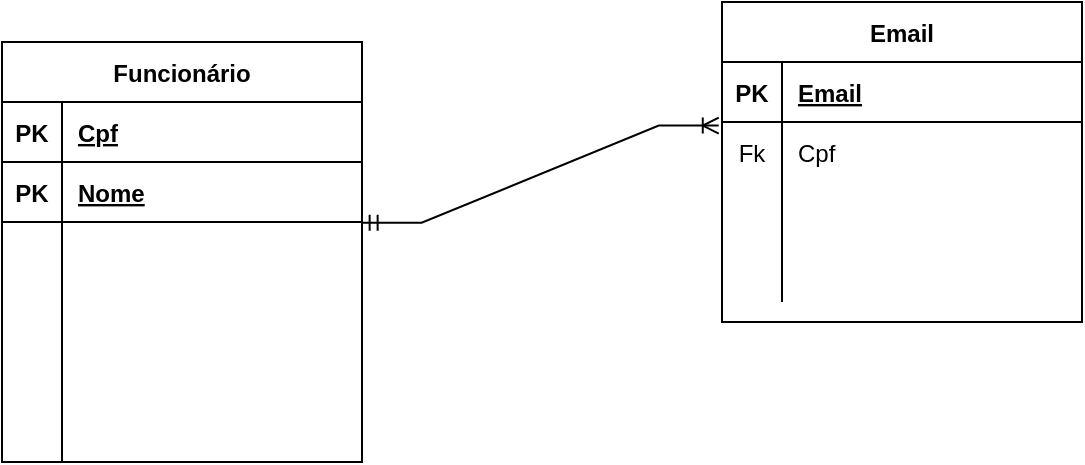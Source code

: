<mxfile version="20.3.0" type="device"><diagram id="R2lEEEUBdFMjLlhIrx00" name="Page-1"><mxGraphModel dx="414" dy="875" grid="1" gridSize="10" guides="1" tooltips="1" connect="1" arrows="1" fold="1" page="1" pageScale="1" pageWidth="850" pageHeight="1100" math="0" shadow="0" extFonts="Permanent Marker^https://fonts.googleapis.com/css?family=Permanent+Marker"><root><mxCell id="0"/><mxCell id="1" parent="0"/><mxCell id="pPhemSAyRKc0kjD0qH4Y-13" value="Funcionário" style="shape=table;startSize=30;container=1;collapsible=1;childLayout=tableLayout;fixedRows=1;rowLines=0;fontStyle=1;align=center;resizeLast=1;" vertex="1" parent="1"><mxGeometry x="280" y="60" width="180" height="210" as="geometry"><mxRectangle x="280" y="60" width="70" height="30" as="alternateBounds"/></mxGeometry></mxCell><mxCell id="pPhemSAyRKc0kjD0qH4Y-14" value="" style="shape=tableRow;horizontal=0;startSize=0;swimlaneHead=0;swimlaneBody=0;fillColor=none;collapsible=0;dropTarget=0;points=[[0,0.5],[1,0.5]];portConstraint=eastwest;top=0;left=0;right=0;bottom=1;" vertex="1" parent="pPhemSAyRKc0kjD0qH4Y-13"><mxGeometry y="30" width="180" height="30" as="geometry"/></mxCell><mxCell id="pPhemSAyRKc0kjD0qH4Y-15" value="PK" style="shape=partialRectangle;connectable=0;fillColor=none;top=0;left=0;bottom=0;right=0;fontStyle=1;overflow=hidden;" vertex="1" parent="pPhemSAyRKc0kjD0qH4Y-14"><mxGeometry width="30" height="30" as="geometry"><mxRectangle width="30" height="30" as="alternateBounds"/></mxGeometry></mxCell><mxCell id="pPhemSAyRKc0kjD0qH4Y-16" value="Cpf" style="shape=partialRectangle;connectable=0;fillColor=none;top=0;left=0;bottom=0;right=0;align=left;spacingLeft=6;fontStyle=5;overflow=hidden;" vertex="1" parent="pPhemSAyRKc0kjD0qH4Y-14"><mxGeometry x="30" width="150" height="30" as="geometry"><mxRectangle width="150" height="30" as="alternateBounds"/></mxGeometry></mxCell><mxCell id="pPhemSAyRKc0kjD0qH4Y-56" value="" style="shape=tableRow;horizontal=0;startSize=0;swimlaneHead=0;swimlaneBody=0;fillColor=none;collapsible=0;dropTarget=0;points=[[0,0.5],[1,0.5]];portConstraint=eastwest;top=0;left=0;right=0;bottom=1;" vertex="1" parent="pPhemSAyRKc0kjD0qH4Y-13"><mxGeometry y="60" width="180" height="30" as="geometry"/></mxCell><mxCell id="pPhemSAyRKc0kjD0qH4Y-57" value="PK" style="shape=partialRectangle;connectable=0;fillColor=none;top=0;left=0;bottom=0;right=0;fontStyle=1;overflow=hidden;" vertex="1" parent="pPhemSAyRKc0kjD0qH4Y-56"><mxGeometry width="30" height="30" as="geometry"><mxRectangle width="30" height="30" as="alternateBounds"/></mxGeometry></mxCell><mxCell id="pPhemSAyRKc0kjD0qH4Y-58" value="Nome" style="shape=partialRectangle;connectable=0;fillColor=none;top=0;left=0;bottom=0;right=0;align=left;spacingLeft=6;fontStyle=5;overflow=hidden;" vertex="1" parent="pPhemSAyRKc0kjD0qH4Y-56"><mxGeometry x="30" width="150" height="30" as="geometry"><mxRectangle width="150" height="30" as="alternateBounds"/></mxGeometry></mxCell><mxCell id="pPhemSAyRKc0kjD0qH4Y-17" value="" style="shape=tableRow;horizontal=0;startSize=0;swimlaneHead=0;swimlaneBody=0;fillColor=none;collapsible=0;dropTarget=0;points=[[0,0.5],[1,0.5]];portConstraint=eastwest;top=0;left=0;right=0;bottom=0;" vertex="1" parent="pPhemSAyRKc0kjD0qH4Y-13"><mxGeometry y="90" width="180" height="30" as="geometry"/></mxCell><mxCell id="pPhemSAyRKc0kjD0qH4Y-18" value="" style="shape=partialRectangle;connectable=0;fillColor=none;top=0;left=0;bottom=0;right=0;editable=1;overflow=hidden;" vertex="1" parent="pPhemSAyRKc0kjD0qH4Y-17"><mxGeometry width="30" height="30" as="geometry"><mxRectangle width="30" height="30" as="alternateBounds"/></mxGeometry></mxCell><mxCell id="pPhemSAyRKc0kjD0qH4Y-19" value="" style="shape=partialRectangle;connectable=0;fillColor=none;top=0;left=0;bottom=0;right=0;align=left;spacingLeft=6;overflow=hidden;" vertex="1" parent="pPhemSAyRKc0kjD0qH4Y-17"><mxGeometry x="30" width="150" height="30" as="geometry"><mxRectangle width="150" height="30" as="alternateBounds"/></mxGeometry></mxCell><mxCell id="pPhemSAyRKc0kjD0qH4Y-20" value="" style="shape=tableRow;horizontal=0;startSize=0;swimlaneHead=0;swimlaneBody=0;fillColor=none;collapsible=0;dropTarget=0;points=[[0,0.5],[1,0.5]];portConstraint=eastwest;top=0;left=0;right=0;bottom=0;" vertex="1" parent="pPhemSAyRKc0kjD0qH4Y-13"><mxGeometry y="120" width="180" height="30" as="geometry"/></mxCell><mxCell id="pPhemSAyRKc0kjD0qH4Y-21" value="" style="shape=partialRectangle;connectable=0;fillColor=none;top=0;left=0;bottom=0;right=0;editable=1;overflow=hidden;" vertex="1" parent="pPhemSAyRKc0kjD0qH4Y-20"><mxGeometry width="30" height="30" as="geometry"><mxRectangle width="30" height="30" as="alternateBounds"/></mxGeometry></mxCell><mxCell id="pPhemSAyRKc0kjD0qH4Y-22" value="" style="shape=partialRectangle;connectable=0;fillColor=none;top=0;left=0;bottom=0;right=0;align=left;spacingLeft=6;overflow=hidden;" vertex="1" parent="pPhemSAyRKc0kjD0qH4Y-20"><mxGeometry x="30" width="150" height="30" as="geometry"><mxRectangle width="150" height="30" as="alternateBounds"/></mxGeometry></mxCell><mxCell id="pPhemSAyRKc0kjD0qH4Y-23" value="" style="shape=tableRow;horizontal=0;startSize=0;swimlaneHead=0;swimlaneBody=0;fillColor=none;collapsible=0;dropTarget=0;points=[[0,0.5],[1,0.5]];portConstraint=eastwest;top=0;left=0;right=0;bottom=0;" vertex="1" parent="pPhemSAyRKc0kjD0qH4Y-13"><mxGeometry y="150" width="180" height="20" as="geometry"/></mxCell><mxCell id="pPhemSAyRKc0kjD0qH4Y-24" value="" style="shape=partialRectangle;connectable=0;fillColor=none;top=0;left=0;bottom=0;right=0;editable=1;overflow=hidden;strokeWidth=1;" vertex="1" parent="pPhemSAyRKc0kjD0qH4Y-23"><mxGeometry width="30" height="20" as="geometry"><mxRectangle width="30" height="20" as="alternateBounds"/></mxGeometry></mxCell><mxCell id="pPhemSAyRKc0kjD0qH4Y-25" value="" style="shape=partialRectangle;connectable=0;fillColor=none;top=0;left=0;bottom=0;right=0;align=left;spacingLeft=6;overflow=hidden;" vertex="1" parent="pPhemSAyRKc0kjD0qH4Y-23"><mxGeometry x="30" width="150" height="20" as="geometry"><mxRectangle width="150" height="20" as="alternateBounds"/></mxGeometry></mxCell><mxCell id="pPhemSAyRKc0kjD0qH4Y-34" style="shape=tableRow;horizontal=0;startSize=0;swimlaneHead=0;swimlaneBody=0;fillColor=none;collapsible=0;dropTarget=0;points=[[0,0.5],[1,0.5]];portConstraint=eastwest;top=0;left=0;right=0;bottom=0;" vertex="1" parent="pPhemSAyRKc0kjD0qH4Y-13"><mxGeometry y="170" width="180" height="20" as="geometry"/></mxCell><mxCell id="pPhemSAyRKc0kjD0qH4Y-35" style="shape=partialRectangle;connectable=0;fillColor=none;top=0;left=0;bottom=0;right=0;editable=1;overflow=hidden;strokeWidth=1;" vertex="1" parent="pPhemSAyRKc0kjD0qH4Y-34"><mxGeometry width="30" height="20" as="geometry"><mxRectangle width="30" height="20" as="alternateBounds"/></mxGeometry></mxCell><mxCell id="pPhemSAyRKc0kjD0qH4Y-36" style="shape=partialRectangle;connectable=0;fillColor=none;top=0;left=0;bottom=0;right=0;align=left;spacingLeft=6;overflow=hidden;" vertex="1" parent="pPhemSAyRKc0kjD0qH4Y-34"><mxGeometry x="30" width="150" height="20" as="geometry"><mxRectangle width="150" height="20" as="alternateBounds"/></mxGeometry></mxCell><mxCell id="pPhemSAyRKc0kjD0qH4Y-37" style="shape=tableRow;horizontal=0;startSize=0;swimlaneHead=0;swimlaneBody=0;fillColor=none;collapsible=0;dropTarget=0;points=[[0,0.5],[1,0.5]];portConstraint=eastwest;top=0;left=0;right=0;bottom=0;" vertex="1" parent="pPhemSAyRKc0kjD0qH4Y-13"><mxGeometry y="190" width="180" height="20" as="geometry"/></mxCell><mxCell id="pPhemSAyRKc0kjD0qH4Y-38" style="shape=partialRectangle;connectable=0;fillColor=none;top=0;left=0;bottom=0;right=0;editable=1;overflow=hidden;strokeWidth=1;" vertex="1" parent="pPhemSAyRKc0kjD0qH4Y-37"><mxGeometry width="30" height="20" as="geometry"><mxRectangle width="30" height="20" as="alternateBounds"/></mxGeometry></mxCell><mxCell id="pPhemSAyRKc0kjD0qH4Y-39" style="shape=partialRectangle;connectable=0;fillColor=none;top=0;left=0;bottom=0;right=0;align=left;spacingLeft=6;overflow=hidden;" vertex="1" parent="pPhemSAyRKc0kjD0qH4Y-37"><mxGeometry x="30" width="150" height="20" as="geometry"><mxRectangle width="150" height="20" as="alternateBounds"/></mxGeometry></mxCell><mxCell id="pPhemSAyRKc0kjD0qH4Y-43" value="Email" style="shape=table;startSize=30;container=1;collapsible=1;childLayout=tableLayout;fixedRows=1;rowLines=0;fontStyle=1;align=center;resizeLast=1;strokeWidth=1;" vertex="1" parent="1"><mxGeometry x="640" y="40" width="180" height="160" as="geometry"/></mxCell><mxCell id="pPhemSAyRKc0kjD0qH4Y-44" value="" style="shape=tableRow;horizontal=0;startSize=0;swimlaneHead=0;swimlaneBody=0;fillColor=none;collapsible=0;dropTarget=0;points=[[0,0.5],[1,0.5]];portConstraint=eastwest;top=0;left=0;right=0;bottom=1;strokeWidth=1;" vertex="1" parent="pPhemSAyRKc0kjD0qH4Y-43"><mxGeometry y="30" width="180" height="30" as="geometry"/></mxCell><mxCell id="pPhemSAyRKc0kjD0qH4Y-45" value="PK" style="shape=partialRectangle;connectable=0;fillColor=none;top=0;left=0;bottom=0;right=0;fontStyle=1;overflow=hidden;strokeWidth=1;" vertex="1" parent="pPhemSAyRKc0kjD0qH4Y-44"><mxGeometry width="30" height="30" as="geometry"><mxRectangle width="30" height="30" as="alternateBounds"/></mxGeometry></mxCell><mxCell id="pPhemSAyRKc0kjD0qH4Y-46" value="Email" style="shape=partialRectangle;connectable=0;fillColor=none;top=0;left=0;bottom=0;right=0;align=left;spacingLeft=6;fontStyle=5;overflow=hidden;strokeWidth=1;" vertex="1" parent="pPhemSAyRKc0kjD0qH4Y-44"><mxGeometry x="30" width="150" height="30" as="geometry"><mxRectangle width="150" height="30" as="alternateBounds"/></mxGeometry></mxCell><mxCell id="pPhemSAyRKc0kjD0qH4Y-47" value="" style="shape=tableRow;horizontal=0;startSize=0;swimlaneHead=0;swimlaneBody=0;fillColor=none;collapsible=0;dropTarget=0;points=[[0,0.5],[1,0.5]];portConstraint=eastwest;top=0;left=0;right=0;bottom=0;strokeWidth=1;" vertex="1" parent="pPhemSAyRKc0kjD0qH4Y-43"><mxGeometry y="60" width="180" height="30" as="geometry"/></mxCell><mxCell id="pPhemSAyRKc0kjD0qH4Y-48" value="Fk" style="shape=partialRectangle;connectable=0;fillColor=none;top=0;left=0;bottom=0;right=0;editable=1;overflow=hidden;strokeWidth=1;" vertex="1" parent="pPhemSAyRKc0kjD0qH4Y-47"><mxGeometry width="30" height="30" as="geometry"><mxRectangle width="30" height="30" as="alternateBounds"/></mxGeometry></mxCell><mxCell id="pPhemSAyRKc0kjD0qH4Y-49" value="Cpf" style="shape=partialRectangle;connectable=0;fillColor=none;top=0;left=0;bottom=0;right=0;align=left;spacingLeft=6;overflow=hidden;strokeWidth=1;" vertex="1" parent="pPhemSAyRKc0kjD0qH4Y-47"><mxGeometry x="30" width="150" height="30" as="geometry"><mxRectangle width="150" height="30" as="alternateBounds"/></mxGeometry></mxCell><mxCell id="pPhemSAyRKc0kjD0qH4Y-50" value="" style="shape=tableRow;horizontal=0;startSize=0;swimlaneHead=0;swimlaneBody=0;fillColor=none;collapsible=0;dropTarget=0;points=[[0,0.5],[1,0.5]];portConstraint=eastwest;top=0;left=0;right=0;bottom=0;strokeWidth=1;" vertex="1" parent="pPhemSAyRKc0kjD0qH4Y-43"><mxGeometry y="90" width="180" height="30" as="geometry"/></mxCell><mxCell id="pPhemSAyRKc0kjD0qH4Y-51" value="" style="shape=partialRectangle;connectable=0;fillColor=none;top=0;left=0;bottom=0;right=0;editable=1;overflow=hidden;strokeWidth=1;" vertex="1" parent="pPhemSAyRKc0kjD0qH4Y-50"><mxGeometry width="30" height="30" as="geometry"><mxRectangle width="30" height="30" as="alternateBounds"/></mxGeometry></mxCell><mxCell id="pPhemSAyRKc0kjD0qH4Y-52" value="" style="shape=partialRectangle;connectable=0;fillColor=none;top=0;left=0;bottom=0;right=0;align=left;spacingLeft=6;overflow=hidden;strokeWidth=1;" vertex="1" parent="pPhemSAyRKc0kjD0qH4Y-50"><mxGeometry x="30" width="150" height="30" as="geometry"><mxRectangle width="150" height="30" as="alternateBounds"/></mxGeometry></mxCell><mxCell id="pPhemSAyRKc0kjD0qH4Y-53" value="" style="shape=tableRow;horizontal=0;startSize=0;swimlaneHead=0;swimlaneBody=0;fillColor=none;collapsible=0;dropTarget=0;points=[[0,0.5],[1,0.5]];portConstraint=eastwest;top=0;left=0;right=0;bottom=0;strokeWidth=1;" vertex="1" parent="pPhemSAyRKc0kjD0qH4Y-43"><mxGeometry y="120" width="180" height="30" as="geometry"/></mxCell><mxCell id="pPhemSAyRKc0kjD0qH4Y-54" value="" style="shape=partialRectangle;connectable=0;fillColor=none;top=0;left=0;bottom=0;right=0;editable=1;overflow=hidden;strokeWidth=1;" vertex="1" parent="pPhemSAyRKc0kjD0qH4Y-53"><mxGeometry width="30" height="30" as="geometry"><mxRectangle width="30" height="30" as="alternateBounds"/></mxGeometry></mxCell><mxCell id="pPhemSAyRKc0kjD0qH4Y-55" value="" style="shape=partialRectangle;connectable=0;fillColor=none;top=0;left=0;bottom=0;right=0;align=left;spacingLeft=6;overflow=hidden;strokeWidth=1;" vertex="1" parent="pPhemSAyRKc0kjD0qH4Y-53"><mxGeometry x="30" width="150" height="30" as="geometry"><mxRectangle width="150" height="30" as="alternateBounds"/></mxGeometry></mxCell><mxCell id="pPhemSAyRKc0kjD0qH4Y-60" value="" style="edgeStyle=entityRelationEdgeStyle;fontSize=12;html=1;endArrow=ERoneToMany;startArrow=ERmandOne;rounded=0;entryX=-0.009;entryY=0.059;entryDx=0;entryDy=0;entryPerimeter=0;exitX=0.999;exitY=0.013;exitDx=0;exitDy=0;exitPerimeter=0;" edge="1" parent="1" source="pPhemSAyRKc0kjD0qH4Y-17" target="pPhemSAyRKc0kjD0qH4Y-47"><mxGeometry width="100" height="100" relative="1" as="geometry"><mxPoint x="520" y="320" as="sourcePoint"/><mxPoint x="620" y="220" as="targetPoint"/></mxGeometry></mxCell></root></mxGraphModel></diagram></mxfile>